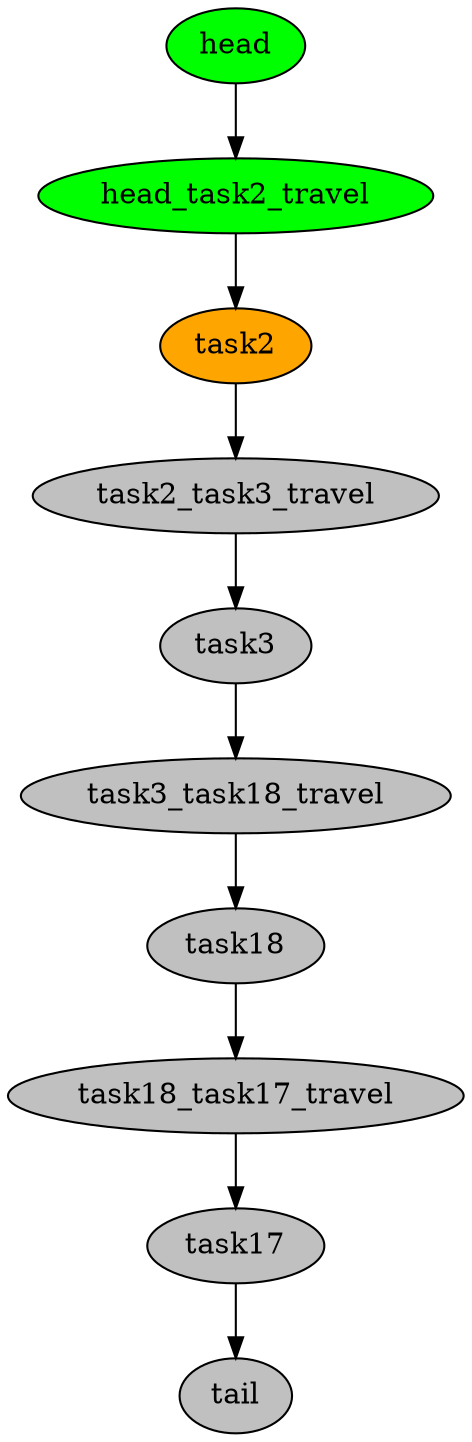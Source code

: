 digraph timeline {
head[label="head",style=filled,fillcolor=green,fontcolor=black];
head_task2_travel[label="head_task2_travel",style=filled,fillcolor=green,fontcolor=black];
task2[label="task2",style=filled,fillcolor=orange,fontcolor=black];
task2_task3_travel[label="task2_task3_travel",style=filled,fillcolor=gray,fontcolor=black];
task3[label="task3",style=filled,fillcolor=gray,fontcolor=black];
task3_task18_travel[label="task3_task18_travel",style=filled,fillcolor=gray,fontcolor=black];
task18[label="task18",style=filled,fillcolor=gray,fontcolor=black];
task18_task17_travel[label="task18_task17_travel",style=filled,fillcolor=gray,fontcolor=black];
task17[label="task17",style=filled,fillcolor=gray,fontcolor=black];
tail[label="tail",style=filled,fillcolor=gray,fontcolor=black];
"head"->"head_task2_travel"[color=black];
"head_task2_travel"->"task2"[color=black];
"task2"->"task2_task3_travel"[color=black];
"task2_task3_travel"->"task3"[color=black];
"task3"->"task3_task18_travel"[color=black];
"task3_task18_travel"->"task18"[color=black];
"task18"->"task18_task17_travel"[color=black];
"task18_task17_travel"->"task17"[color=black];
"task17"->"tail"[color=black];
}
